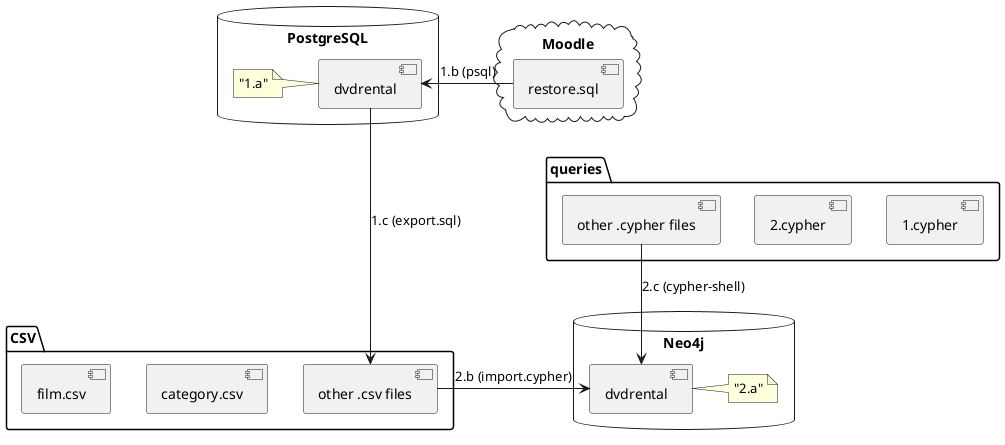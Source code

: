 @startuml

cloud Moodle {
    [restore.sql]
}

database PostgreSQL {
    [dvdrental] as postgresql_db
    note left of postgresql_db : "1.a"
}

database Neo4j {
    [dvdrental] as neo4j_db
    note right of neo4j_db : "2.a"
}

folder CSV {
    [category.csv]
    [film.csv]
    [other .csv files] as csv_files
}

folder queries {
    [1.cypher]
    [2.cypher]
    [other .cypher files] as query_files
}



[restore.sql] -l-> postgresql_db  : "1.b (psql)"
postgresql_db ---> csv_files : "1.c (export.sql)"
csv_files -> neo4j_db : "2.b (import.cypher)"
query_files --> neo4j_db : "2.c (cypher-shell)"



@enduml